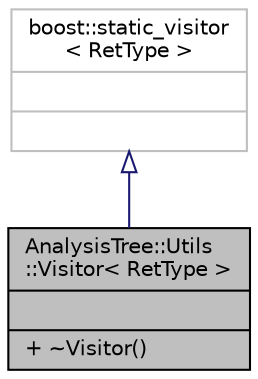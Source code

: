 digraph "AnalysisTree::Utils::Visitor&lt; RetType &gt;"
{
  edge [fontname="Helvetica",fontsize="10",labelfontname="Helvetica",labelfontsize="10"];
  node [fontname="Helvetica",fontsize="10",shape=record];
  Node1 [label="{AnalysisTree::Utils\l::Visitor\< RetType \>\n||+ ~Visitor()\l}",height=0.2,width=0.4,color="black", fillcolor="grey75", style="filled", fontcolor="black"];
  Node2 -> Node1 [dir="back",color="midnightblue",fontsize="10",style="solid",arrowtail="onormal",fontname="Helvetica"];
  Node2 [label="{boost::static_visitor\l\< RetType \>\n||}",height=0.2,width=0.4,color="grey75", fillcolor="white", style="filled"];
}

